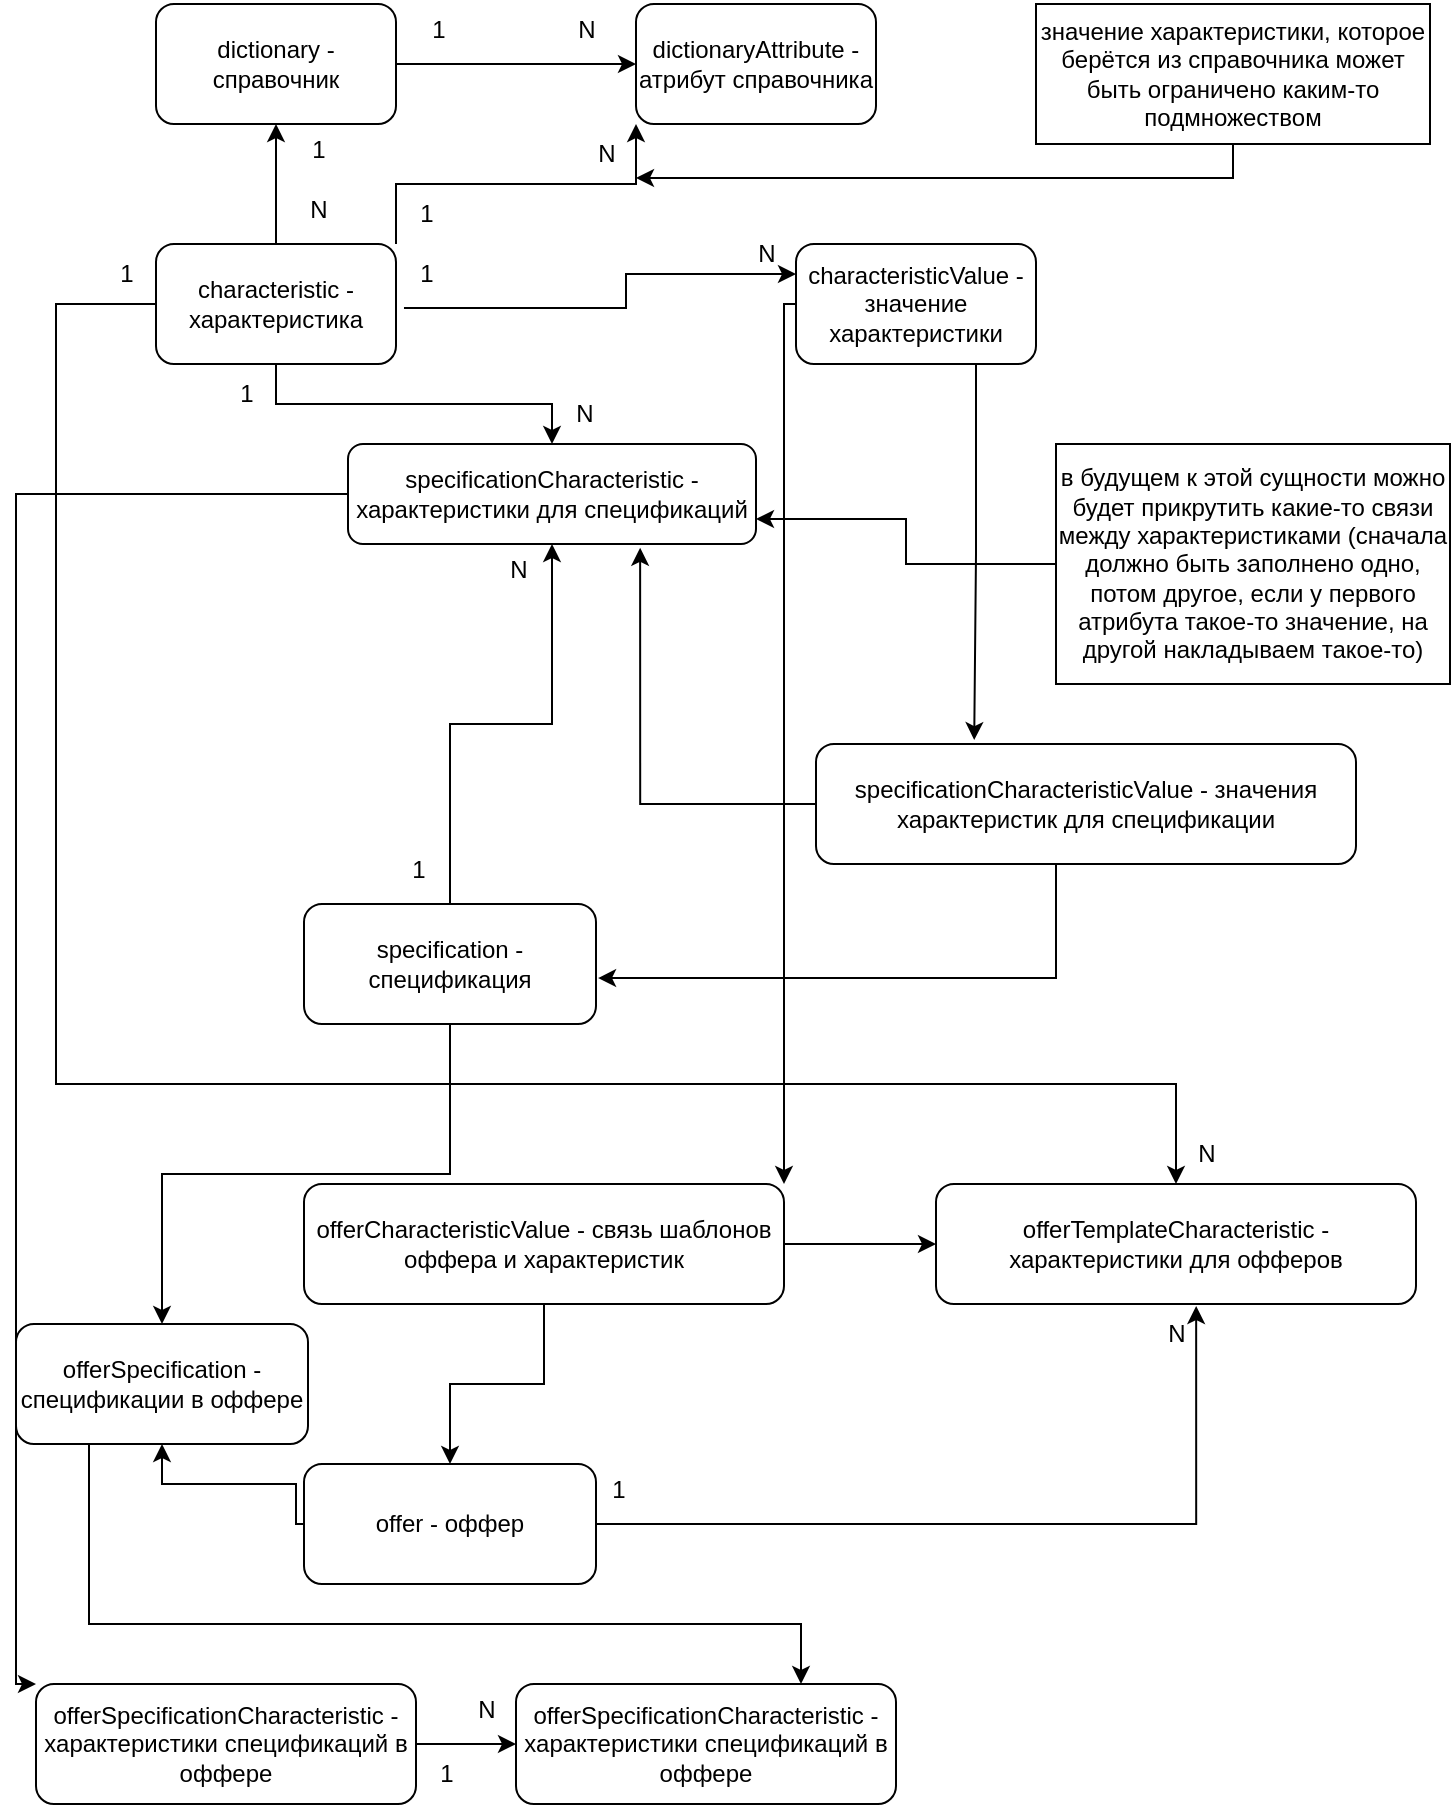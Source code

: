 <mxfile version="21.1.8" type="github">
  <diagram name="Страница 1" id="YJLMXGC9RKxdqZWy0-nV">
    <mxGraphModel dx="1382" dy="766" grid="1" gridSize="10" guides="1" tooltips="1" connect="1" arrows="1" fold="1" page="1" pageScale="1" pageWidth="827" pageHeight="1169" math="0" shadow="0">
      <root>
        <mxCell id="0" />
        <mxCell id="1" parent="0" />
        <mxCell id="nV9obIRWw4WcJ2N8NDT8-4" style="edgeStyle=orthogonalEdgeStyle;rounded=0;orthogonalLoop=1;jettySize=auto;html=1;exitX=1;exitY=0.5;exitDx=0;exitDy=0;entryX=0;entryY=0.5;entryDx=0;entryDy=0;" parent="1" source="nV9obIRWw4WcJ2N8NDT8-1" target="nV9obIRWw4WcJ2N8NDT8-2" edge="1">
          <mxGeometry relative="1" as="geometry" />
        </mxCell>
        <mxCell id="nV9obIRWw4WcJ2N8NDT8-1" value="dictionary - справочник" style="rounded=1;whiteSpace=wrap;html=1;" parent="1" vertex="1">
          <mxGeometry x="80" y="40" width="120" height="60" as="geometry" />
        </mxCell>
        <mxCell id="nV9obIRWw4WcJ2N8NDT8-2" value="&lt;div&gt;dictionaryAttribute - атрибут справочника&lt;/div&gt;" style="rounded=1;whiteSpace=wrap;html=1;" parent="1" vertex="1">
          <mxGeometry x="320" y="40" width="120" height="60" as="geometry" />
        </mxCell>
        <mxCell id="nV9obIRWw4WcJ2N8NDT8-11" style="edgeStyle=orthogonalEdgeStyle;rounded=0;orthogonalLoop=1;jettySize=auto;html=1;entryX=0.5;entryY=1;entryDx=0;entryDy=0;" parent="1" source="nV9obIRWw4WcJ2N8NDT8-3" target="nV9obIRWw4WcJ2N8NDT8-1" edge="1">
          <mxGeometry relative="1" as="geometry" />
        </mxCell>
        <mxCell id="nV9obIRWw4WcJ2N8NDT8-14" style="edgeStyle=orthogonalEdgeStyle;rounded=0;orthogonalLoop=1;jettySize=auto;html=1;exitX=1;exitY=0;exitDx=0;exitDy=0;entryX=0;entryY=1;entryDx=0;entryDy=0;" parent="1" source="nV9obIRWw4WcJ2N8NDT8-3" target="nV9obIRWw4WcJ2N8NDT8-2" edge="1">
          <mxGeometry relative="1" as="geometry" />
        </mxCell>
        <mxCell id="YNOQAabGNsyVpoVTz2kf-4" style="edgeStyle=orthogonalEdgeStyle;rounded=0;orthogonalLoop=1;jettySize=auto;html=1;exitX=0.5;exitY=1;exitDx=0;exitDy=0;entryX=0.5;entryY=0;entryDx=0;entryDy=0;" parent="1" source="nV9obIRWw4WcJ2N8NDT8-3" target="nV9obIRWw4WcJ2N8NDT8-29" edge="1">
          <mxGeometry relative="1" as="geometry" />
        </mxCell>
        <mxCell id="T3WXX5QbxzU04eu_fvuh-18" style="edgeStyle=orthogonalEdgeStyle;rounded=0;orthogonalLoop=1;jettySize=auto;html=1;exitX=0;exitY=0.5;exitDx=0;exitDy=0;entryX=0.5;entryY=0;entryDx=0;entryDy=0;" parent="1" source="nV9obIRWw4WcJ2N8NDT8-3" target="T3WXX5QbxzU04eu_fvuh-14" edge="1">
          <mxGeometry relative="1" as="geometry">
            <Array as="points">
              <mxPoint x="30" y="190" />
              <mxPoint x="30" y="580" />
              <mxPoint x="590" y="580" />
            </Array>
          </mxGeometry>
        </mxCell>
        <mxCell id="nV9obIRWw4WcJ2N8NDT8-3" value="&lt;div&gt;characteristic - характеристика&lt;/div&gt;" style="rounded=1;whiteSpace=wrap;html=1;" parent="1" vertex="1">
          <mxGeometry x="80" y="160" width="120" height="60" as="geometry" />
        </mxCell>
        <mxCell id="nV9obIRWw4WcJ2N8NDT8-5" value="1" style="text;html=1;align=center;verticalAlign=middle;resizable=0;points=[];autosize=1;strokeColor=none;fillColor=none;" parent="1" vertex="1">
          <mxGeometry x="206" y="38" width="30" height="30" as="geometry" />
        </mxCell>
        <mxCell id="nV9obIRWw4WcJ2N8NDT8-6" value="N" style="text;html=1;align=center;verticalAlign=middle;resizable=0;points=[];autosize=1;strokeColor=none;fillColor=none;" parent="1" vertex="1">
          <mxGeometry x="280" y="38" width="30" height="30" as="geometry" />
        </mxCell>
        <mxCell id="T3WXX5QbxzU04eu_fvuh-2" style="edgeStyle=orthogonalEdgeStyle;rounded=0;orthogonalLoop=1;jettySize=auto;html=1;exitX=0.75;exitY=1;exitDx=0;exitDy=0;entryX=0.293;entryY=-0.033;entryDx=0;entryDy=0;entryPerimeter=0;" parent="1" source="nV9obIRWw4WcJ2N8NDT8-7" target="T3WXX5QbxzU04eu_fvuh-1" edge="1">
          <mxGeometry relative="1" as="geometry">
            <mxPoint x="490" y="400" as="targetPoint" />
          </mxGeometry>
        </mxCell>
        <mxCell id="T3WXX5QbxzU04eu_fvuh-24" style="edgeStyle=orthogonalEdgeStyle;rounded=0;orthogonalLoop=1;jettySize=auto;html=1;entryX=1;entryY=0;entryDx=0;entryDy=0;" parent="1" source="nV9obIRWw4WcJ2N8NDT8-7" target="T3WXX5QbxzU04eu_fvuh-21" edge="1">
          <mxGeometry relative="1" as="geometry">
            <Array as="points">
              <mxPoint x="394" y="190" />
            </Array>
          </mxGeometry>
        </mxCell>
        <mxCell id="nV9obIRWw4WcJ2N8NDT8-7" value="characteristicValue - значение характеристики" style="rounded=1;whiteSpace=wrap;html=1;" parent="1" vertex="1">
          <mxGeometry x="400" y="160" width="120" height="60" as="geometry" />
        </mxCell>
        <mxCell id="lWliL8JiLnwm0pALyLZi-2" style="edgeStyle=orthogonalEdgeStyle;rounded=0;orthogonalLoop=1;jettySize=auto;html=1;entryX=0;entryY=0.25;entryDx=0;entryDy=0;exitX=0.133;exitY=1.067;exitDx=0;exitDy=0;exitPerimeter=0;" parent="1" source="nV9obIRWw4WcJ2N8NDT8-9" target="nV9obIRWw4WcJ2N8NDT8-7" edge="1">
          <mxGeometry relative="1" as="geometry" />
        </mxCell>
        <mxCell id="nV9obIRWw4WcJ2N8NDT8-9" value="1" style="text;html=1;align=center;verticalAlign=middle;resizable=0;points=[];autosize=1;strokeColor=none;fillColor=none;" parent="1" vertex="1">
          <mxGeometry x="200" y="160" width="30" height="30" as="geometry" />
        </mxCell>
        <mxCell id="nV9obIRWw4WcJ2N8NDT8-10" value="&lt;div&gt;N&lt;/div&gt;" style="text;html=1;align=center;verticalAlign=middle;resizable=0;points=[];autosize=1;strokeColor=none;fillColor=none;" parent="1" vertex="1">
          <mxGeometry x="370" y="150" width="30" height="30" as="geometry" />
        </mxCell>
        <mxCell id="nV9obIRWw4WcJ2N8NDT8-12" value="N" style="text;html=1;align=center;verticalAlign=middle;resizable=0;points=[];autosize=1;strokeColor=none;fillColor=none;" parent="1" vertex="1">
          <mxGeometry x="146" y="128" width="30" height="30" as="geometry" />
        </mxCell>
        <mxCell id="nV9obIRWw4WcJ2N8NDT8-13" value="1" style="text;html=1;align=center;verticalAlign=middle;resizable=0;points=[];autosize=1;strokeColor=none;fillColor=none;" parent="1" vertex="1">
          <mxGeometry x="146" y="98" width="30" height="30" as="geometry" />
        </mxCell>
        <mxCell id="nV9obIRWw4WcJ2N8NDT8-15" value="1" style="text;html=1;align=center;verticalAlign=middle;resizable=0;points=[];autosize=1;strokeColor=none;fillColor=none;" parent="1" vertex="1">
          <mxGeometry x="200" y="130" width="30" height="30" as="geometry" />
        </mxCell>
        <mxCell id="nV9obIRWw4WcJ2N8NDT8-16" value="N" style="text;html=1;align=center;verticalAlign=middle;resizable=0;points=[];autosize=1;strokeColor=none;fillColor=none;" parent="1" vertex="1">
          <mxGeometry x="290" y="100" width="30" height="30" as="geometry" />
        </mxCell>
        <mxCell id="nV9obIRWw4WcJ2N8NDT8-24" style="edgeStyle=orthogonalEdgeStyle;rounded=0;orthogonalLoop=1;jettySize=auto;html=1;entryX=1;entryY=0.9;entryDx=0;entryDy=0;entryPerimeter=0;" parent="1" source="nV9obIRWw4WcJ2N8NDT8-23" target="nV9obIRWw4WcJ2N8NDT8-16" edge="1">
          <mxGeometry relative="1" as="geometry">
            <Array as="points">
              <mxPoint x="619" y="127" />
            </Array>
          </mxGeometry>
        </mxCell>
        <mxCell id="nV9obIRWw4WcJ2N8NDT8-23" value="значение характеристики, которое берётся из справочника может быть ограничено каким-то подмножеством" style="rounded=0;whiteSpace=wrap;html=1;" parent="1" vertex="1">
          <mxGeometry x="520" y="40" width="197" height="70" as="geometry" />
        </mxCell>
        <mxCell id="5sVcobBxWho8-_Hs1tNs-8" style="edgeStyle=orthogonalEdgeStyle;rounded=0;orthogonalLoop=1;jettySize=auto;html=1;" edge="1" parent="1" source="nV9obIRWw4WcJ2N8NDT8-29" target="5sVcobBxWho8-_Hs1tNs-7">
          <mxGeometry relative="1" as="geometry">
            <Array as="points">
              <mxPoint x="10" y="285" />
              <mxPoint x="10" y="880" />
            </Array>
          </mxGeometry>
        </mxCell>
        <mxCell id="nV9obIRWw4WcJ2N8NDT8-29" value="&lt;div&gt;specificationCharacteristic - характеристики для спецификаций&lt;br&gt;&lt;/div&gt;" style="rounded=1;whiteSpace=wrap;html=1;" parent="1" vertex="1">
          <mxGeometry x="176" y="260" width="204" height="50" as="geometry" />
        </mxCell>
        <mxCell id="YNOQAabGNsyVpoVTz2kf-5" value="1" style="text;html=1;align=center;verticalAlign=middle;resizable=0;points=[];autosize=1;strokeColor=none;fillColor=none;" parent="1" vertex="1">
          <mxGeometry x="110" y="220" width="30" height="30" as="geometry" />
        </mxCell>
        <mxCell id="YNOQAabGNsyVpoVTz2kf-6" value="N" style="text;html=1;align=center;verticalAlign=middle;resizable=0;points=[];autosize=1;strokeColor=none;fillColor=none;" parent="1" vertex="1">
          <mxGeometry x="279" y="230" width="30" height="30" as="geometry" />
        </mxCell>
        <mxCell id="T3WXX5QbxzU04eu_fvuh-27" style="edgeStyle=orthogonalEdgeStyle;rounded=0;orthogonalLoop=1;jettySize=auto;html=1;exitX=0.5;exitY=1;exitDx=0;exitDy=0;entryX=0.5;entryY=0;entryDx=0;entryDy=0;" parent="1" source="YNOQAabGNsyVpoVTz2kf-11" target="T3WXX5QbxzU04eu_fvuh-26" edge="1">
          <mxGeometry relative="1" as="geometry" />
        </mxCell>
        <mxCell id="5sVcobBxWho8-_Hs1tNs-1" style="edgeStyle=orthogonalEdgeStyle;rounded=0;orthogonalLoop=1;jettySize=auto;html=1;entryX=0.5;entryY=1;entryDx=0;entryDy=0;" edge="1" parent="1" source="YNOQAabGNsyVpoVTz2kf-11" target="nV9obIRWw4WcJ2N8NDT8-29">
          <mxGeometry relative="1" as="geometry" />
        </mxCell>
        <mxCell id="YNOQAabGNsyVpoVTz2kf-11" value="&lt;div&gt;specification - спецификация&lt;br&gt;&lt;/div&gt;" style="rounded=1;whiteSpace=wrap;html=1;" parent="1" vertex="1">
          <mxGeometry x="154" y="490" width="146" height="60" as="geometry" />
        </mxCell>
        <mxCell id="YNOQAabGNsyVpoVTz2kf-20" style="edgeStyle=orthogonalEdgeStyle;rounded=0;orthogonalLoop=1;jettySize=auto;html=1;entryX=1;entryY=0.75;entryDx=0;entryDy=0;" parent="1" source="YNOQAabGNsyVpoVTz2kf-19" target="nV9obIRWw4WcJ2N8NDT8-29" edge="1">
          <mxGeometry relative="1" as="geometry" />
        </mxCell>
        <mxCell id="YNOQAabGNsyVpoVTz2kf-19" value="в будущем к этой сущности можно будет прикрутить какие-то связи между характеристиками (сначала должно быть заполнено одно, потом другое, если у первого атрибута такое-то значение, на другой накладываем такое-то)" style="rounded=0;whiteSpace=wrap;html=1;" parent="1" vertex="1">
          <mxGeometry x="530" y="260" width="197" height="120" as="geometry" />
        </mxCell>
        <mxCell id="T3WXX5QbxzU04eu_fvuh-5" style="edgeStyle=orthogonalEdgeStyle;rounded=0;orthogonalLoop=1;jettySize=auto;html=1;exitX=0;exitY=0.5;exitDx=0;exitDy=0;entryX=0.716;entryY=1.038;entryDx=0;entryDy=0;entryPerimeter=0;" parent="1" source="T3WXX5QbxzU04eu_fvuh-1" target="nV9obIRWw4WcJ2N8NDT8-29" edge="1">
          <mxGeometry relative="1" as="geometry" />
        </mxCell>
        <mxCell id="lWliL8JiLnwm0pALyLZi-1" style="edgeStyle=orthogonalEdgeStyle;rounded=0;orthogonalLoop=1;jettySize=auto;html=1;entryX=1.007;entryY=0.617;entryDx=0;entryDy=0;entryPerimeter=0;" parent="1" source="T3WXX5QbxzU04eu_fvuh-1" target="YNOQAabGNsyVpoVTz2kf-11" edge="1">
          <mxGeometry relative="1" as="geometry">
            <Array as="points">
              <mxPoint x="530" y="527" />
            </Array>
          </mxGeometry>
        </mxCell>
        <mxCell id="T3WXX5QbxzU04eu_fvuh-1" value="&lt;div&gt;specificationCharacteristicValue - значения характеристик для спецификации&lt;br&gt;&lt;/div&gt;" style="rounded=1;whiteSpace=wrap;html=1;" parent="1" vertex="1">
          <mxGeometry x="410" y="410" width="270" height="60" as="geometry" />
        </mxCell>
        <mxCell id="T3WXX5QbxzU04eu_fvuh-28" style="edgeStyle=orthogonalEdgeStyle;rounded=0;orthogonalLoop=1;jettySize=auto;html=1;entryX=0.5;entryY=1;entryDx=0;entryDy=0;" parent="1" source="T3WXX5QbxzU04eu_fvuh-9" target="T3WXX5QbxzU04eu_fvuh-26" edge="1">
          <mxGeometry relative="1" as="geometry">
            <Array as="points">
              <mxPoint x="150" y="800" />
              <mxPoint x="150" y="780" />
              <mxPoint x="83" y="780" />
            </Array>
          </mxGeometry>
        </mxCell>
        <mxCell id="5sVcobBxWho8-_Hs1tNs-4" style="edgeStyle=orthogonalEdgeStyle;rounded=0;orthogonalLoop=1;jettySize=auto;html=1;entryX=0.542;entryY=1.017;entryDx=0;entryDy=0;entryPerimeter=0;" edge="1" parent="1" source="T3WXX5QbxzU04eu_fvuh-9" target="T3WXX5QbxzU04eu_fvuh-14">
          <mxGeometry relative="1" as="geometry" />
        </mxCell>
        <mxCell id="T3WXX5QbxzU04eu_fvuh-9" value="&lt;div&gt;offer - оффер&lt;br&gt;&lt;/div&gt;" style="rounded=1;whiteSpace=wrap;html=1;" parent="1" vertex="1">
          <mxGeometry x="154" y="770" width="146" height="60" as="geometry" />
        </mxCell>
        <mxCell id="T3WXX5QbxzU04eu_fvuh-14" value="&lt;div&gt;offerTemplateCharacteristic - характеристики для офферов&lt;br&gt;&lt;/div&gt;" style="rounded=1;whiteSpace=wrap;html=1;" parent="1" vertex="1">
          <mxGeometry x="470" y="630" width="240" height="60" as="geometry" />
        </mxCell>
        <mxCell id="T3WXX5QbxzU04eu_fvuh-19" value="1" style="text;html=1;align=center;verticalAlign=middle;resizable=0;points=[];autosize=1;strokeColor=none;fillColor=none;" parent="1" vertex="1">
          <mxGeometry x="50" y="160" width="30" height="30" as="geometry" />
        </mxCell>
        <mxCell id="T3WXX5QbxzU04eu_fvuh-20" value="N" style="text;html=1;align=center;verticalAlign=middle;resizable=0;points=[];autosize=1;strokeColor=none;fillColor=none;" parent="1" vertex="1">
          <mxGeometry x="590" y="600" width="30" height="30" as="geometry" />
        </mxCell>
        <mxCell id="T3WXX5QbxzU04eu_fvuh-22" style="edgeStyle=orthogonalEdgeStyle;rounded=0;orthogonalLoop=1;jettySize=auto;html=1;" parent="1" source="T3WXX5QbxzU04eu_fvuh-21" target="T3WXX5QbxzU04eu_fvuh-14" edge="1">
          <mxGeometry relative="1" as="geometry" />
        </mxCell>
        <mxCell id="T3WXX5QbxzU04eu_fvuh-25" style="edgeStyle=orthogonalEdgeStyle;rounded=0;orthogonalLoop=1;jettySize=auto;html=1;" parent="1" source="T3WXX5QbxzU04eu_fvuh-21" target="T3WXX5QbxzU04eu_fvuh-9" edge="1">
          <mxGeometry relative="1" as="geometry" />
        </mxCell>
        <mxCell id="T3WXX5QbxzU04eu_fvuh-21" value="&lt;div&gt;offerCharacteristicValue - связь шаблонов оффера и характеристик&lt;br&gt;&lt;/div&gt;" style="rounded=1;whiteSpace=wrap;html=1;" parent="1" vertex="1">
          <mxGeometry x="154" y="630" width="240" height="60" as="geometry" />
        </mxCell>
        <mxCell id="5sVcobBxWho8-_Hs1tNs-13" style="edgeStyle=orthogonalEdgeStyle;rounded=0;orthogonalLoop=1;jettySize=auto;html=1;exitX=0.25;exitY=1;exitDx=0;exitDy=0;entryX=0.75;entryY=0;entryDx=0;entryDy=0;" edge="1" parent="1" source="T3WXX5QbxzU04eu_fvuh-26" target="5sVcobBxWho8-_Hs1tNs-9">
          <mxGeometry relative="1" as="geometry">
            <Array as="points">
              <mxPoint x="47" y="850" />
              <mxPoint x="403" y="850" />
            </Array>
          </mxGeometry>
        </mxCell>
        <mxCell id="T3WXX5QbxzU04eu_fvuh-26" value="&lt;div&gt;offerSpecification - спецификации в оффере&lt;br&gt;&lt;/div&gt;" style="rounded=1;whiteSpace=wrap;html=1;" parent="1" vertex="1">
          <mxGeometry x="10" y="700" width="146" height="60" as="geometry" />
        </mxCell>
        <mxCell id="5sVcobBxWho8-_Hs1tNs-2" value="1" style="text;html=1;align=center;verticalAlign=middle;resizable=0;points=[];autosize=1;strokeColor=none;fillColor=none;" vertex="1" parent="1">
          <mxGeometry x="196" y="458" width="30" height="30" as="geometry" />
        </mxCell>
        <mxCell id="5sVcobBxWho8-_Hs1tNs-3" value="N" style="text;html=1;align=center;verticalAlign=middle;resizable=0;points=[];autosize=1;strokeColor=none;fillColor=none;" vertex="1" parent="1">
          <mxGeometry x="246" y="308" width="30" height="30" as="geometry" />
        </mxCell>
        <mxCell id="5sVcobBxWho8-_Hs1tNs-5" value="1" style="text;html=1;align=center;verticalAlign=middle;resizable=0;points=[];autosize=1;strokeColor=none;fillColor=none;" vertex="1" parent="1">
          <mxGeometry x="296" y="768" width="30" height="30" as="geometry" />
        </mxCell>
        <mxCell id="5sVcobBxWho8-_Hs1tNs-6" value="N" style="text;html=1;align=center;verticalAlign=middle;resizable=0;points=[];autosize=1;strokeColor=none;fillColor=none;" vertex="1" parent="1">
          <mxGeometry x="575" y="690" width="30" height="30" as="geometry" />
        </mxCell>
        <mxCell id="5sVcobBxWho8-_Hs1tNs-10" style="edgeStyle=orthogonalEdgeStyle;rounded=0;orthogonalLoop=1;jettySize=auto;html=1;exitX=1;exitY=0.5;exitDx=0;exitDy=0;entryX=0;entryY=0.5;entryDx=0;entryDy=0;" edge="1" parent="1" source="5sVcobBxWho8-_Hs1tNs-7" target="5sVcobBxWho8-_Hs1tNs-9">
          <mxGeometry relative="1" as="geometry" />
        </mxCell>
        <mxCell id="5sVcobBxWho8-_Hs1tNs-7" value="&lt;div&gt;offerSpecificationCharacteristic - характеристики спецификаций в оффере&lt;br&gt;&lt;/div&gt;" style="rounded=1;whiteSpace=wrap;html=1;" vertex="1" parent="1">
          <mxGeometry x="20" y="880" width="190" height="60" as="geometry" />
        </mxCell>
        <mxCell id="5sVcobBxWho8-_Hs1tNs-9" value="&lt;div&gt;offerSpecificationCharacteristic - характеристики спецификаций в оффере&lt;br&gt;&lt;/div&gt;" style="rounded=1;whiteSpace=wrap;html=1;" vertex="1" parent="1">
          <mxGeometry x="260" y="880" width="190" height="60" as="geometry" />
        </mxCell>
        <mxCell id="5sVcobBxWho8-_Hs1tNs-11" value="1" style="text;html=1;align=center;verticalAlign=middle;resizable=0;points=[];autosize=1;strokeColor=none;fillColor=none;" vertex="1" parent="1">
          <mxGeometry x="210" y="910" width="30" height="30" as="geometry" />
        </mxCell>
        <mxCell id="5sVcobBxWho8-_Hs1tNs-12" value="N" style="text;html=1;align=center;verticalAlign=middle;resizable=0;points=[];autosize=1;strokeColor=none;fillColor=none;" vertex="1" parent="1">
          <mxGeometry x="230" y="878" width="30" height="30" as="geometry" />
        </mxCell>
      </root>
    </mxGraphModel>
  </diagram>
</mxfile>
